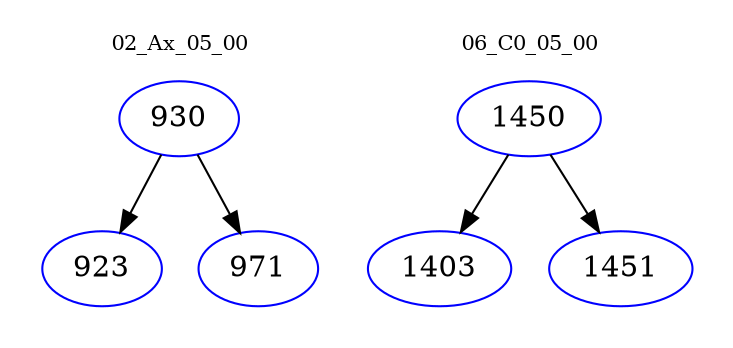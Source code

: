 digraph{
subgraph cluster_0 {
color = white
label = "02_Ax_05_00";
fontsize=10;
T0_930 [label="930", color="blue"]
T0_930 -> T0_923 [color="black"]
T0_923 [label="923", color="blue"]
T0_930 -> T0_971 [color="black"]
T0_971 [label="971", color="blue"]
}
subgraph cluster_1 {
color = white
label = "06_C0_05_00";
fontsize=10;
T1_1450 [label="1450", color="blue"]
T1_1450 -> T1_1403 [color="black"]
T1_1403 [label="1403", color="blue"]
T1_1450 -> T1_1451 [color="black"]
T1_1451 [label="1451", color="blue"]
}
}
